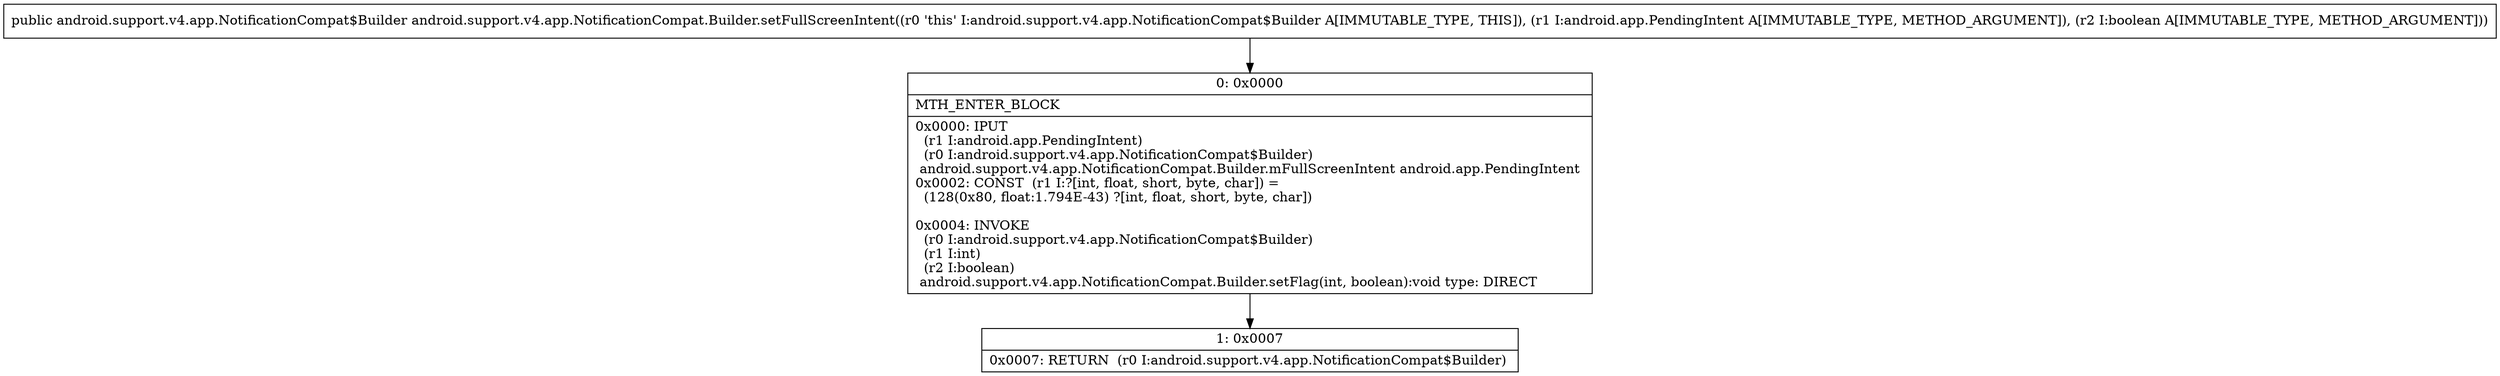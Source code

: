 digraph "CFG forandroid.support.v4.app.NotificationCompat.Builder.setFullScreenIntent(Landroid\/app\/PendingIntent;Z)Landroid\/support\/v4\/app\/NotificationCompat$Builder;" {
Node_0 [shape=record,label="{0\:\ 0x0000|MTH_ENTER_BLOCK\l|0x0000: IPUT  \l  (r1 I:android.app.PendingIntent)\l  (r0 I:android.support.v4.app.NotificationCompat$Builder)\l android.support.v4.app.NotificationCompat.Builder.mFullScreenIntent android.app.PendingIntent \l0x0002: CONST  (r1 I:?[int, float, short, byte, char]) = \l  (128(0x80, float:1.794E\-43) ?[int, float, short, byte, char])\l \l0x0004: INVOKE  \l  (r0 I:android.support.v4.app.NotificationCompat$Builder)\l  (r1 I:int)\l  (r2 I:boolean)\l android.support.v4.app.NotificationCompat.Builder.setFlag(int, boolean):void type: DIRECT \l}"];
Node_1 [shape=record,label="{1\:\ 0x0007|0x0007: RETURN  (r0 I:android.support.v4.app.NotificationCompat$Builder) \l}"];
MethodNode[shape=record,label="{public android.support.v4.app.NotificationCompat$Builder android.support.v4.app.NotificationCompat.Builder.setFullScreenIntent((r0 'this' I:android.support.v4.app.NotificationCompat$Builder A[IMMUTABLE_TYPE, THIS]), (r1 I:android.app.PendingIntent A[IMMUTABLE_TYPE, METHOD_ARGUMENT]), (r2 I:boolean A[IMMUTABLE_TYPE, METHOD_ARGUMENT])) }"];
MethodNode -> Node_0;
Node_0 -> Node_1;
}

